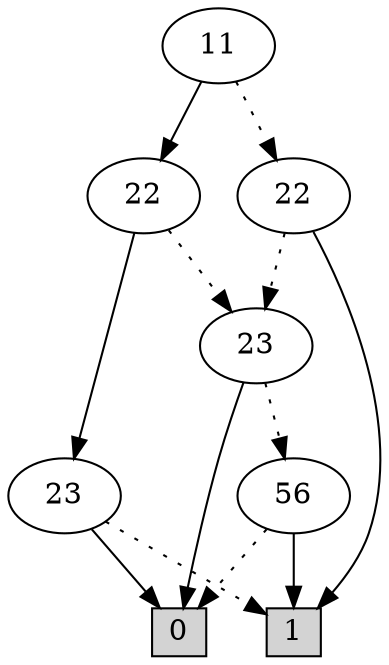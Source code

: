 digraph G {
0 [shape=box, label="0", style=filled, shape=box, height=0.3, width=0.3];
1 [shape=box, label="1", style=filled, shape=box, height=0.3, width=0.3];
299 [label="11"];
299 -> 297 [style=dotted];
299 -> 298 [style=filled];
297 [label="22"];
297 -> 288 [style=dotted];
297 -> 1 [style=filled];
288 [label="23"];
288 -> 114 [style=dotted];
288 -> 0 [style=filled];
114 [label="56"];
114 -> 0 [style=dotted];
114 -> 1 [style=filled];
298 [label="22"];
298 -> 288 [style=dotted];
298 -> 49 [style=filled];
49 [label="23"];
49 -> 1 [style=dotted];
49 -> 0 [style=filled];
}

